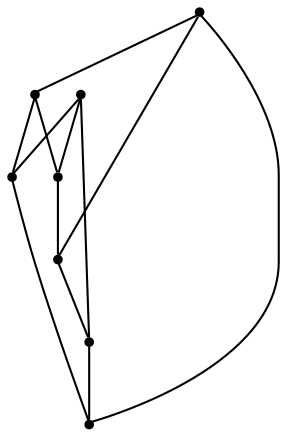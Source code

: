 graph {
  node [shape=point,comment="{\"directed\":false,\"doi\":\"10.1007/978-3-319-03841-4_37\",\"figure\":\"1 (1)\"}"]

  v0 [pos="577.8074297839094,617.2118841219767"]
  v1 [pos="633.685155127903,617.2118841219767"]
  v2 [pos="801.3227212267432,728.9051689177736"]
  v3 [pos="801.3227212267432,673.0585265198752"]
  v4 [pos="745.4449322585921,896.4494201425889"]
  v5 [pos="689.5629440960541,896.4494201425889"]
  v6 [pos="521.9296090036795,784.7518113156721"]
  v7 [pos="521.9296090036795,840.6027777446905"]

  v0 -- v6 [id="-1",pos="577.8074297839094,617.2118841219767 521.9304679298041,617.2045078335956 521.9304679298041,617.2045078335956 521.9304679298041,617.2045078335956 521.9296090036795,784.7518113156721 521.9296090036795,784.7518113156721 521.9296090036795,784.7518113156721"]
  v7 -- v1 [id="-2",pos="521.9296090036795,840.6027777446905 633.685982241949,840.5993439552717 633.685982241949,840.5993439552717 633.685982241949,840.5993439552717 633.685155127903,617.2118841219767 633.685155127903,617.2118841219767 633.685155127903,617.2118841219767"]
  v5 -- v7 [id="-3",pos="689.5629440960541,896.4494201425889 521.9304679298041,896.441853088129 521.9304679298041,896.441853088129 521.9304679298041,896.441853088129 521.9296090036795,840.6027777446905 521.9296090036795,840.6027777446905 521.9296090036795,840.6027777446905"]
  v4 -- v2 [id="-4",pos="745.4449322585921,896.4494201425889 801.3235483407891,896.441853088129 801.3235483407891,896.441853088129 801.3235483407891,896.441853088129 801.3227212267432,728.9051689177736 801.3227212267432,728.9051689177736 801.3227212267432,728.9051689177736"]
  v6 -- v4 [id="-5",pos="521.9296090036795,784.7518113156721 745.445759372638,784.7527015573733 745.445759372638,784.7527015573733 745.445759372638,784.7527015573733 745.4449322585921,896.4494201425889 745.4449322585921,896.4494201425889 745.4449322585921,896.4494201425889"]
  v0 -- v2 [id="-6",pos="577.8074297839094,617.2118841219767 577.8082568979552,728.9019258944336 577.8082568979552,728.9019258944336 577.8082568979552,728.9019258944336 801.3227212267432,728.9051689177736 801.3227212267432,728.9051689177736 801.3227212267432,728.9051689177736"]
  v5 -- v3 [id="-7",pos="689.5629440960541,896.4494201425889 689.5679704044869,673.0552834965351 689.5679704044869,673.0552834965351 689.5679704044869,673.0552834965351 801.3227212267432,673.0585265198752 801.3227212267432,673.0585265198752 801.3227212267432,673.0585265198752"]
  v5 -- v4 [id="-8",pos="689.5629440960541,896.4494201425889 745.4449322585921,896.4494201425889 745.4449322585921,896.4494201425889 745.4449322585921,896.4494201425889"]
  v2 -- v3 [id="-9",pos="801.3227212267432,728.9051689177736 801.3227212267432,673.0585265198752 801.3227212267432,673.0585265198752 801.3227212267432,673.0585265198752"]
  v3 -- v1 [id="-10",pos="801.3227212267432,673.0585265198752 801.3235483407891,617.2045078335956 801.3235483407891,617.2045078335956 801.3235483407891,617.2045078335956 633.685155127903,617.2118841219767 633.685155127903,617.2118841219767 633.685155127903,617.2118841219767"]
  v6 -- v7 [id="-11",pos="521.9296090036795,784.7518113156721 521.9296090036795,840.6027777446905 521.9296090036795,840.6027777446905 521.9296090036795,840.6027777446905"]
  v1 -- v0 [id="-12",pos="633.685155127903,617.2118841219767 577.8074297839094,617.2118841219767 577.8074297839094,617.2118841219767 577.8074297839094,617.2118841219767"]
}